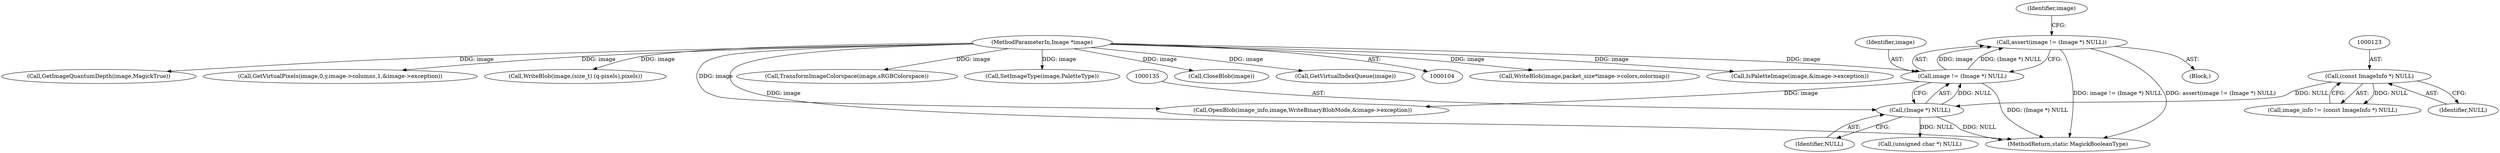 digraph "0_ImageMagick_6233ef75bb973745ab1092b59aea8fe316f09074@API" {
"1000131" [label="(Call,assert(image != (Image *) NULL))"];
"1000132" [label="(Call,image != (Image *) NULL)"];
"1000106" [label="(MethodParameterIn,Image *image)"];
"1000134" [label="(Call,(Image *) NULL)"];
"1000122" [label="(Call,(const ImageInfo *) NULL)"];
"1000134" [label="(Call,(Image *) NULL)"];
"1000160" [label="(Call,OpenBlob(image_info,image,WriteBinaryBlobMode,&image->exception))"];
"1000136" [label="(Identifier,NULL)"];
"1000561" [label="(MethodReturn,static MagickBooleanType)"];
"1000439" [label="(Call,WriteBlob(image,packet_size*image->colors,colormap))"];
"1000133" [label="(Identifier,image)"];
"1000107" [label="(Block,)"];
"1000132" [label="(Call,image != (Image *) NULL)"];
"1000120" [label="(Call,image_info != (const ImageInfo *) NULL)"];
"1000181" [label="(Call,IsPaletteImage(image,&image->exception))"];
"1000124" [label="(Identifier,NULL)"];
"1000247" [label="(Call,(unsigned char *) NULL)"];
"1000131" [label="(Call,assert(image != (Image *) NULL))"];
"1000195" [label="(Call,GetImageQuantumDepth(image,MagickTrue))"];
"1000469" [label="(Call,GetVirtualPixels(image,0,y,image->columns,1,&image->exception))"];
"1000541" [label="(Call,WriteBlob(image,(size_t) (q-pixels),pixels))"];
"1000176" [label="(Call,TransformImageColorspace(image,sRGBColorspace))"];
"1000140" [label="(Identifier,image)"];
"1000190" [label="(Call,SetImageType(image,PaletteType))"];
"1000557" [label="(Call,CloseBlob(image))"];
"1000490" [label="(Call,GetVirtualIndexQueue(image))"];
"1000122" [label="(Call,(const ImageInfo *) NULL)"];
"1000106" [label="(MethodParameterIn,Image *image)"];
"1000131" -> "1000107"  [label="AST: "];
"1000131" -> "1000132"  [label="CFG: "];
"1000132" -> "1000131"  [label="AST: "];
"1000140" -> "1000131"  [label="CFG: "];
"1000131" -> "1000561"  [label="DDG: image != (Image *) NULL"];
"1000131" -> "1000561"  [label="DDG: assert(image != (Image *) NULL)"];
"1000132" -> "1000131"  [label="DDG: image"];
"1000132" -> "1000131"  [label="DDG: (Image *) NULL"];
"1000132" -> "1000134"  [label="CFG: "];
"1000133" -> "1000132"  [label="AST: "];
"1000134" -> "1000132"  [label="AST: "];
"1000132" -> "1000561"  [label="DDG: (Image *) NULL"];
"1000106" -> "1000132"  [label="DDG: image"];
"1000134" -> "1000132"  [label="DDG: NULL"];
"1000132" -> "1000160"  [label="DDG: image"];
"1000106" -> "1000104"  [label="AST: "];
"1000106" -> "1000561"  [label="DDG: image"];
"1000106" -> "1000160"  [label="DDG: image"];
"1000106" -> "1000176"  [label="DDG: image"];
"1000106" -> "1000181"  [label="DDG: image"];
"1000106" -> "1000190"  [label="DDG: image"];
"1000106" -> "1000195"  [label="DDG: image"];
"1000106" -> "1000439"  [label="DDG: image"];
"1000106" -> "1000469"  [label="DDG: image"];
"1000106" -> "1000490"  [label="DDG: image"];
"1000106" -> "1000541"  [label="DDG: image"];
"1000106" -> "1000557"  [label="DDG: image"];
"1000134" -> "1000136"  [label="CFG: "];
"1000135" -> "1000134"  [label="AST: "];
"1000136" -> "1000134"  [label="AST: "];
"1000134" -> "1000561"  [label="DDG: NULL"];
"1000122" -> "1000134"  [label="DDG: NULL"];
"1000134" -> "1000247"  [label="DDG: NULL"];
"1000122" -> "1000120"  [label="AST: "];
"1000122" -> "1000124"  [label="CFG: "];
"1000123" -> "1000122"  [label="AST: "];
"1000124" -> "1000122"  [label="AST: "];
"1000120" -> "1000122"  [label="CFG: "];
"1000122" -> "1000120"  [label="DDG: NULL"];
}
